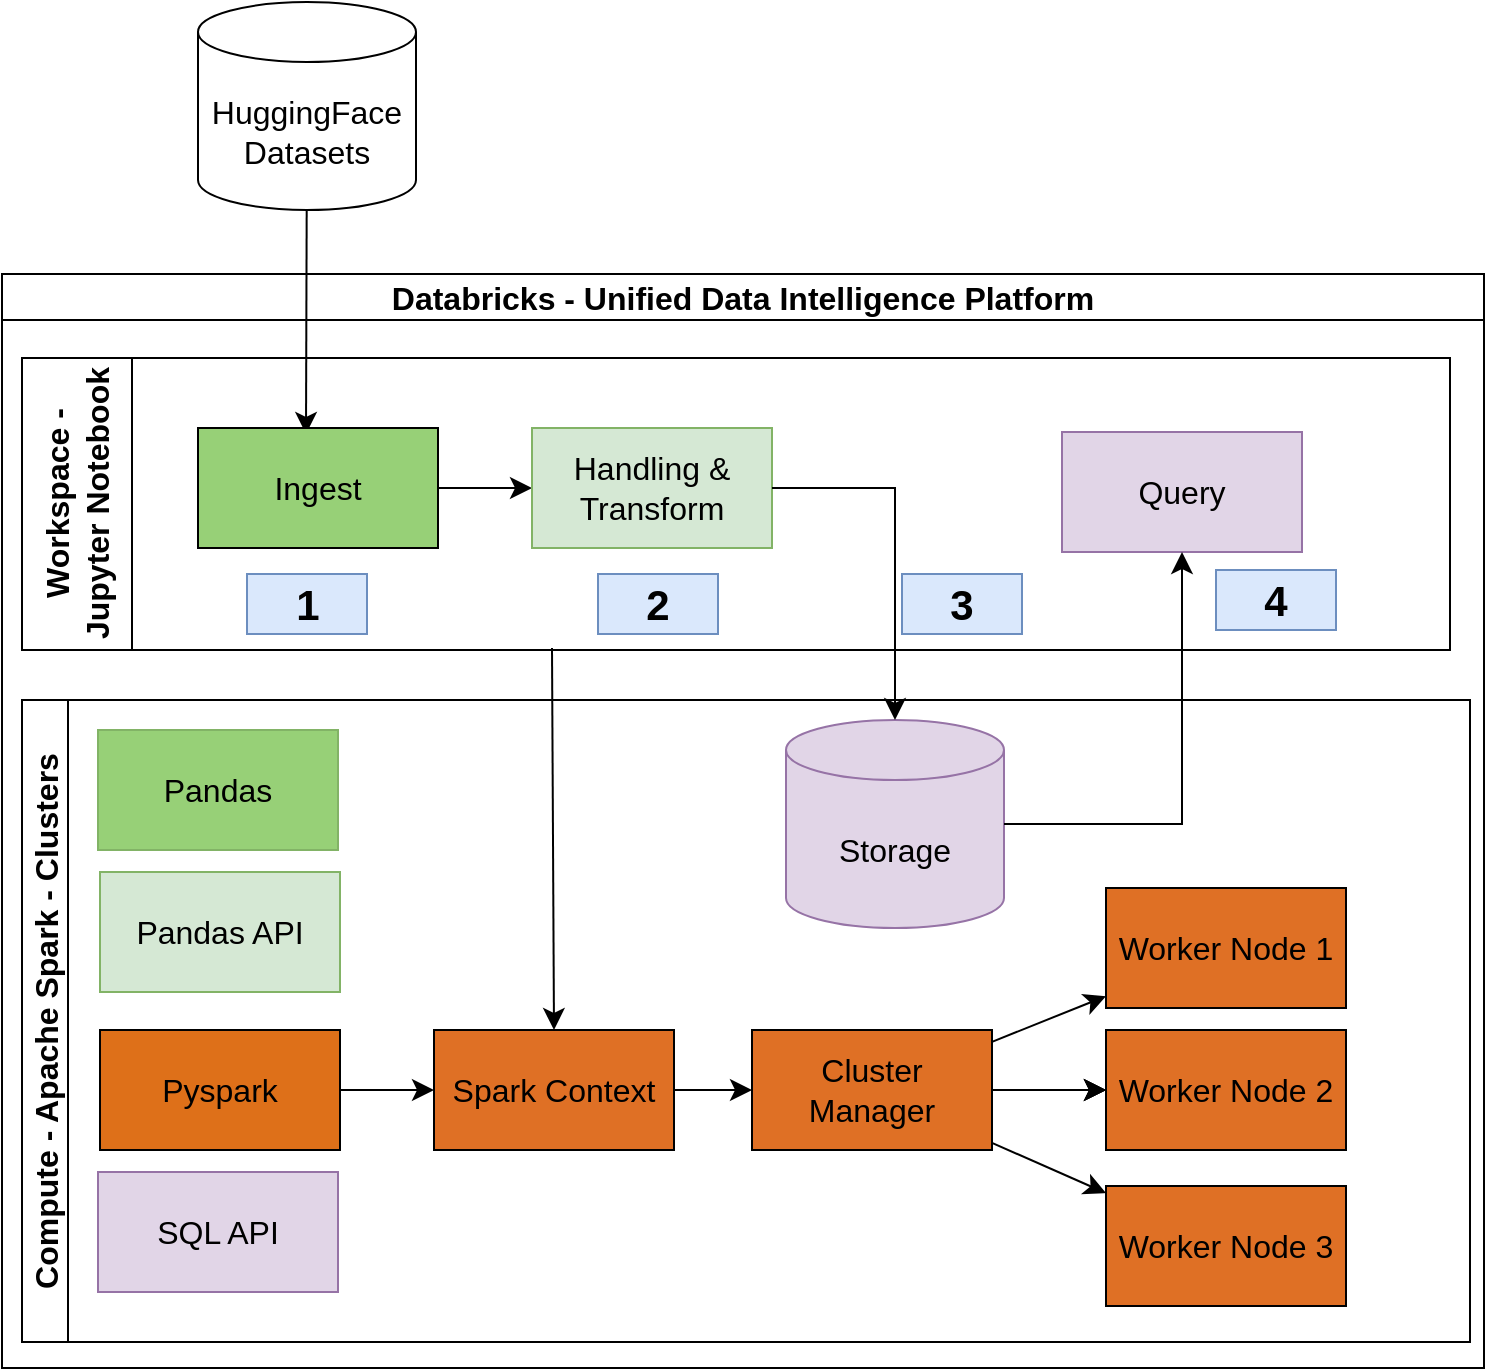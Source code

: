 <mxfile version="22.1.16" type="device">
  <diagram name="Page-1" id="oJWA0_lkIlQbCiephd2d">
    <mxGraphModel dx="1221" dy="1555" grid="0" gridSize="10" guides="1" tooltips="1" connect="1" arrows="1" fold="1" page="0" pageScale="1" pageWidth="850" pageHeight="1100" background="#ffffff" math="0" shadow="0">
      <root>
        <mxCell id="0" />
        <mxCell id="1" parent="0" />
        <mxCell id="6dhvzc9-vLlkONgfLo2X-3" value="Databricks - Unified Data Intelligence Platform" style="swimlane;whiteSpace=wrap;html=1;fontSize=16;" vertex="1" parent="1">
          <mxGeometry x="162" y="-136" width="741" height="547" as="geometry" />
        </mxCell>
        <mxCell id="6dhvzc9-vLlkONgfLo2X-27" style="edgeStyle=none;curved=1;rounded=0;orthogonalLoop=1;jettySize=auto;html=1;entryX=0.5;entryY=0;entryDx=0;entryDy=0;fontSize=12;startSize=8;endSize=8;" edge="1" parent="6dhvzc9-vLlkONgfLo2X-3" target="6dhvzc9-vLlkONgfLo2X-16">
          <mxGeometry relative="1" as="geometry">
            <mxPoint x="275" y="187" as="sourcePoint" />
          </mxGeometry>
        </mxCell>
        <mxCell id="6dhvzc9-vLlkONgfLo2X-12" value="Workspace - Jupyter Notebook" style="swimlane;horizontal=0;whiteSpace=wrap;html=1;fontSize=16;startSize=55;" vertex="1" parent="6dhvzc9-vLlkONgfLo2X-3">
          <mxGeometry x="10" y="42" width="714" height="146" as="geometry" />
        </mxCell>
        <mxCell id="6dhvzc9-vLlkONgfLo2X-4" value="HuggingFace Datasets" style="shape=cylinder3;whiteSpace=wrap;html=1;boundedLbl=1;backgroundOutline=1;size=15;fontSize=16;" vertex="1" parent="6dhvzc9-vLlkONgfLo2X-12">
          <mxGeometry x="88" y="-178" width="109" height="104" as="geometry" />
        </mxCell>
        <mxCell id="6dhvzc9-vLlkONgfLo2X-10" style="edgeStyle=none;curved=1;rounded=0;orthogonalLoop=1;jettySize=auto;html=1;entryX=0.45;entryY=0.05;entryDx=0;entryDy=0;entryPerimeter=0;fontSize=12;startSize=8;endSize=8;" edge="1" parent="6dhvzc9-vLlkONgfLo2X-12" source="6dhvzc9-vLlkONgfLo2X-4" target="6dhvzc9-vLlkONgfLo2X-5">
          <mxGeometry relative="1" as="geometry" />
        </mxCell>
        <mxCell id="6dhvzc9-vLlkONgfLo2X-5" value="Ingest" style="rounded=0;whiteSpace=wrap;html=1;fontSize=16;fillColor=#97D077;" vertex="1" parent="6dhvzc9-vLlkONgfLo2X-12">
          <mxGeometry x="88" y="35" width="120" height="60" as="geometry" />
        </mxCell>
        <mxCell id="6dhvzc9-vLlkONgfLo2X-7" value="" style="edgeStyle=none;curved=1;rounded=0;orthogonalLoop=1;jettySize=auto;html=1;fontSize=12;startSize=8;endSize=8;" edge="1" parent="6dhvzc9-vLlkONgfLo2X-12" source="6dhvzc9-vLlkONgfLo2X-5" target="6dhvzc9-vLlkONgfLo2X-6">
          <mxGeometry relative="1" as="geometry" />
        </mxCell>
        <mxCell id="6dhvzc9-vLlkONgfLo2X-6" value="Handling &amp;amp; Transform" style="rounded=0;whiteSpace=wrap;html=1;fontSize=16;fillColor=#d5e8d4;strokeColor=#82b366;" vertex="1" parent="6dhvzc9-vLlkONgfLo2X-12">
          <mxGeometry x="255" y="35" width="120" height="60" as="geometry" />
        </mxCell>
        <mxCell id="6dhvzc9-vLlkONgfLo2X-31" value="&lt;font style=&quot;font-size: 21px;&quot;&gt;&lt;b&gt;1&lt;/b&gt;&lt;/font&gt;" style="text;html=1;strokeColor=#6c8ebf;fillColor=#dae8fc;align=center;verticalAlign=middle;whiteSpace=wrap;rounded=0;fontSize=16;" vertex="1" parent="6dhvzc9-vLlkONgfLo2X-12">
          <mxGeometry x="112.5" y="108" width="60" height="30" as="geometry" />
        </mxCell>
        <mxCell id="6dhvzc9-vLlkONgfLo2X-32" value="&lt;font style=&quot;font-size: 21px;&quot;&gt;&lt;b&gt;2&lt;/b&gt;&lt;/font&gt;" style="text;html=1;strokeColor=#6c8ebf;fillColor=#dae8fc;align=center;verticalAlign=middle;whiteSpace=wrap;rounded=0;fontSize=16;" vertex="1" parent="6dhvzc9-vLlkONgfLo2X-12">
          <mxGeometry x="288" y="108" width="60" height="30" as="geometry" />
        </mxCell>
        <mxCell id="6dhvzc9-vLlkONgfLo2X-53" value="Query" style="rounded=0;whiteSpace=wrap;html=1;fontSize=16;fillColor=#e1d5e7;strokeColor=#9673a6;" vertex="1" parent="6dhvzc9-vLlkONgfLo2X-12">
          <mxGeometry x="520" y="37" width="120" height="60" as="geometry" />
        </mxCell>
        <mxCell id="6dhvzc9-vLlkONgfLo2X-54" value="&lt;font style=&quot;font-size: 21px;&quot;&gt;&lt;b&gt;4&lt;/b&gt;&lt;/font&gt;" style="text;html=1;strokeColor=#6c8ebf;fillColor=#dae8fc;align=center;verticalAlign=middle;whiteSpace=wrap;rounded=0;fontSize=16;" vertex="1" parent="6dhvzc9-vLlkONgfLo2X-12">
          <mxGeometry x="597" y="106" width="60" height="30" as="geometry" />
        </mxCell>
        <mxCell id="6dhvzc9-vLlkONgfLo2X-33" value="&lt;font style=&quot;font-size: 21px;&quot;&gt;&lt;b&gt;3&lt;/b&gt;&lt;/font&gt;" style="text;html=1;strokeColor=#6c8ebf;fillColor=#dae8fc;align=center;verticalAlign=middle;whiteSpace=wrap;rounded=0;fontSize=16;" vertex="1" parent="6dhvzc9-vLlkONgfLo2X-12">
          <mxGeometry x="440" y="108" width="60" height="30" as="geometry" />
        </mxCell>
        <mxCell id="6dhvzc9-vLlkONgfLo2X-13" value="Compute - Apache Spark - Clusters" style="swimlane;horizontal=0;whiteSpace=wrap;html=1;fontSize=16;" vertex="1" parent="6dhvzc9-vLlkONgfLo2X-3">
          <mxGeometry x="10" y="213" width="724" height="321" as="geometry" />
        </mxCell>
        <mxCell id="6dhvzc9-vLlkONgfLo2X-43" value="SQL API" style="rounded=0;whiteSpace=wrap;html=1;fontSize=16;fillColor=#e1d5e7;strokeColor=#9673a6;" vertex="1" parent="6dhvzc9-vLlkONgfLo2X-13">
          <mxGeometry x="38" y="236" width="120" height="60" as="geometry" />
        </mxCell>
        <mxCell id="6dhvzc9-vLlkONgfLo2X-44" value="Pandas" style="rounded=0;whiteSpace=wrap;html=1;fontSize=16;fillColor=#97D077;strokeColor=#82b366;" vertex="1" parent="6dhvzc9-vLlkONgfLo2X-13">
          <mxGeometry x="38" y="15" width="120" height="60" as="geometry" />
        </mxCell>
        <mxCell id="6dhvzc9-vLlkONgfLo2X-45" value="" style="group" vertex="1" connectable="0" parent="6dhvzc9-vLlkONgfLo2X-13">
          <mxGeometry x="39" y="94" width="623" height="209" as="geometry" />
        </mxCell>
        <mxCell id="6dhvzc9-vLlkONgfLo2X-14" value="Pyspark" style="rounded=0;whiteSpace=wrap;html=1;fontSize=16;fillColor=#de7019;" vertex="1" parent="6dhvzc9-vLlkONgfLo2X-45">
          <mxGeometry y="71" width="120" height="60" as="geometry" />
        </mxCell>
        <mxCell id="6dhvzc9-vLlkONgfLo2X-16" value="Spark Context" style="rounded=0;whiteSpace=wrap;html=1;fontSize=16;fillColor=#DF7025;" vertex="1" parent="6dhvzc9-vLlkONgfLo2X-45">
          <mxGeometry x="167" y="71" width="120" height="60" as="geometry" />
        </mxCell>
        <mxCell id="6dhvzc9-vLlkONgfLo2X-18" value="Cluster Manager" style="rounded=0;whiteSpace=wrap;html=1;fontSize=16;fillColor=#DF7025;" vertex="1" parent="6dhvzc9-vLlkONgfLo2X-45">
          <mxGeometry x="326" y="71" width="120" height="60" as="geometry" />
        </mxCell>
        <mxCell id="6dhvzc9-vLlkONgfLo2X-15" value="" style="edgeStyle=none;curved=1;rounded=0;orthogonalLoop=1;jettySize=auto;html=1;fontSize=12;startSize=8;endSize=8;" edge="1" parent="6dhvzc9-vLlkONgfLo2X-45" source="6dhvzc9-vLlkONgfLo2X-14" target="6dhvzc9-vLlkONgfLo2X-16">
          <mxGeometry relative="1" as="geometry" />
        </mxCell>
        <mxCell id="6dhvzc9-vLlkONgfLo2X-17" value="" style="edgeStyle=none;curved=1;rounded=0;orthogonalLoop=1;jettySize=auto;html=1;fontSize=12;startSize=8;endSize=8;" edge="1" parent="6dhvzc9-vLlkONgfLo2X-45" source="6dhvzc9-vLlkONgfLo2X-16" target="6dhvzc9-vLlkONgfLo2X-18">
          <mxGeometry relative="1" as="geometry" />
        </mxCell>
        <mxCell id="6dhvzc9-vLlkONgfLo2X-19" value="Worker Node 1" style="whiteSpace=wrap;html=1;fontSize=16;rounded=0;fillColor=#DF7025;" vertex="1" parent="6dhvzc9-vLlkONgfLo2X-45">
          <mxGeometry x="503" width="120" height="60" as="geometry" />
        </mxCell>
        <mxCell id="6dhvzc9-vLlkONgfLo2X-20" value="" style="edgeStyle=none;curved=1;rounded=0;orthogonalLoop=1;jettySize=auto;html=1;fontSize=12;startSize=8;endSize=8;" edge="1" parent="6dhvzc9-vLlkONgfLo2X-45" source="6dhvzc9-vLlkONgfLo2X-18" target="6dhvzc9-vLlkONgfLo2X-19">
          <mxGeometry relative="1" as="geometry" />
        </mxCell>
        <mxCell id="6dhvzc9-vLlkONgfLo2X-21" value="Worker Node 2" style="whiteSpace=wrap;html=1;fontSize=16;rounded=0;fillColor=#DF7025;" vertex="1" parent="6dhvzc9-vLlkONgfLo2X-45">
          <mxGeometry x="503" y="71" width="120" height="60" as="geometry" />
        </mxCell>
        <mxCell id="6dhvzc9-vLlkONgfLo2X-25" value="Worker Node 3" style="whiteSpace=wrap;html=1;fontSize=16;rounded=0;fillColor=#DF7025;" vertex="1" parent="6dhvzc9-vLlkONgfLo2X-45">
          <mxGeometry x="503" y="149" width="120" height="60" as="geometry" />
        </mxCell>
        <mxCell id="6dhvzc9-vLlkONgfLo2X-22" value="" style="edgeStyle=none;curved=1;rounded=0;orthogonalLoop=1;jettySize=auto;html=1;fontSize=12;startSize=8;endSize=8;" edge="1" parent="6dhvzc9-vLlkONgfLo2X-45" source="6dhvzc9-vLlkONgfLo2X-18" target="6dhvzc9-vLlkONgfLo2X-21">
          <mxGeometry relative="1" as="geometry" />
        </mxCell>
        <mxCell id="6dhvzc9-vLlkONgfLo2X-23" value="" style="edgeStyle=none;curved=1;rounded=0;orthogonalLoop=1;jettySize=auto;html=1;fontSize=12;startSize=8;endSize=8;" edge="1" parent="6dhvzc9-vLlkONgfLo2X-45" source="6dhvzc9-vLlkONgfLo2X-18" target="6dhvzc9-vLlkONgfLo2X-21">
          <mxGeometry relative="1" as="geometry" />
        </mxCell>
        <mxCell id="6dhvzc9-vLlkONgfLo2X-24" value="" style="edgeStyle=none;curved=1;rounded=0;orthogonalLoop=1;jettySize=auto;html=1;fontSize=12;startSize=8;endSize=8;" edge="1" parent="6dhvzc9-vLlkONgfLo2X-45" source="6dhvzc9-vLlkONgfLo2X-18" target="6dhvzc9-vLlkONgfLo2X-21">
          <mxGeometry relative="1" as="geometry" />
        </mxCell>
        <mxCell id="6dhvzc9-vLlkONgfLo2X-26" value="" style="edgeStyle=none;curved=1;rounded=0;orthogonalLoop=1;jettySize=auto;html=1;fontSize=12;startSize=8;endSize=8;" edge="1" parent="6dhvzc9-vLlkONgfLo2X-45" source="6dhvzc9-vLlkONgfLo2X-18" target="6dhvzc9-vLlkONgfLo2X-25">
          <mxGeometry relative="1" as="geometry" />
        </mxCell>
        <mxCell id="6dhvzc9-vLlkONgfLo2X-42" value="Pandas API" style="rounded=0;whiteSpace=wrap;html=1;fontSize=16;fillColor=#d5e8d4;strokeColor=#82b366;" vertex="1" parent="6dhvzc9-vLlkONgfLo2X-45">
          <mxGeometry y="-8" width="120" height="60" as="geometry" />
        </mxCell>
        <mxCell id="6dhvzc9-vLlkONgfLo2X-28" value="Storage" style="shape=cylinder3;whiteSpace=wrap;html=1;boundedLbl=1;backgroundOutline=1;size=15;fontSize=16;fillColor=#e1d5e7;strokeColor=#9673a6;" vertex="1" parent="6dhvzc9-vLlkONgfLo2X-13">
          <mxGeometry x="382" y="10" width="109" height="104" as="geometry" />
        </mxCell>
        <mxCell id="6dhvzc9-vLlkONgfLo2X-50" style="edgeStyle=orthogonalEdgeStyle;rounded=0;orthogonalLoop=1;jettySize=auto;html=1;fontSize=12;startSize=8;endSize=8;" edge="1" parent="6dhvzc9-vLlkONgfLo2X-3" source="6dhvzc9-vLlkONgfLo2X-6" target="6dhvzc9-vLlkONgfLo2X-28">
          <mxGeometry relative="1" as="geometry" />
        </mxCell>
        <mxCell id="6dhvzc9-vLlkONgfLo2X-55" style="edgeStyle=orthogonalEdgeStyle;rounded=0;orthogonalLoop=1;jettySize=auto;html=1;fontSize=12;startSize=8;endSize=8;" edge="1" parent="6dhvzc9-vLlkONgfLo2X-3" source="6dhvzc9-vLlkONgfLo2X-28" target="6dhvzc9-vLlkONgfLo2X-53">
          <mxGeometry relative="1" as="geometry" />
        </mxCell>
      </root>
    </mxGraphModel>
  </diagram>
</mxfile>
